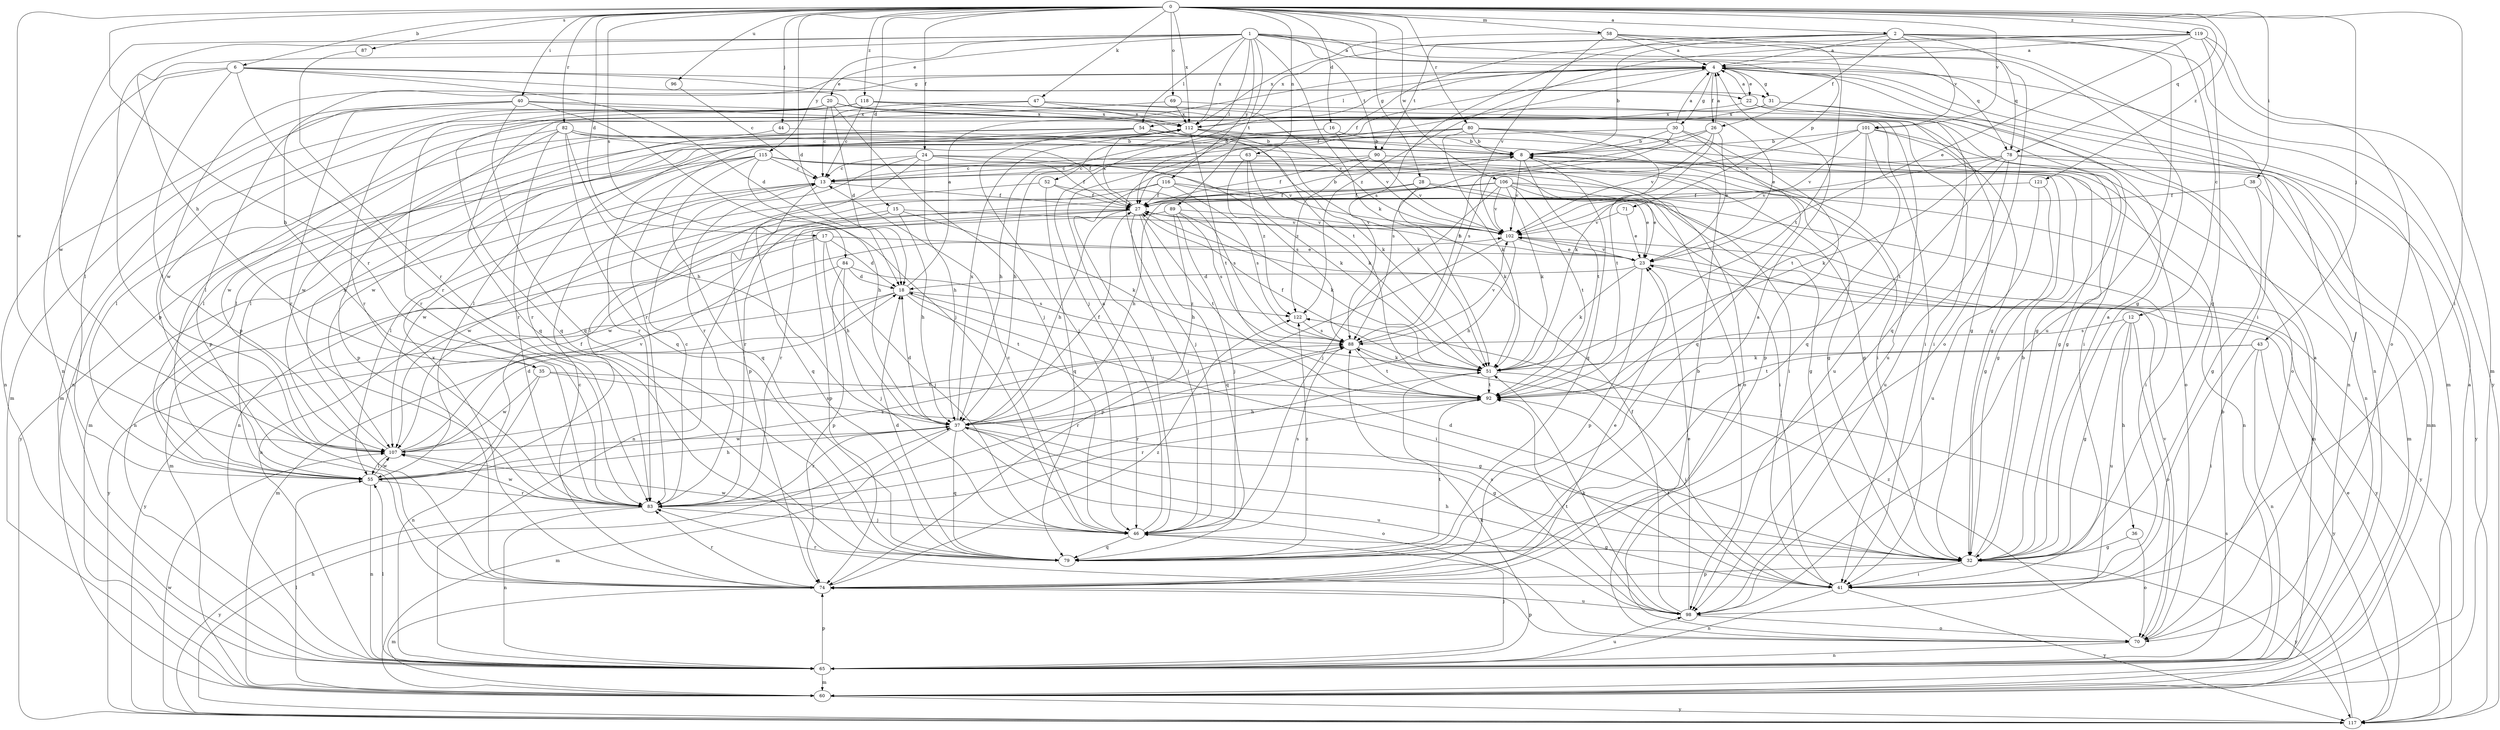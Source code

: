 strict digraph  {
0;
1;
2;
4;
6;
8;
12;
13;
15;
16;
17;
18;
20;
22;
23;
24;
26;
27;
28;
30;
31;
32;
35;
36;
37;
38;
40;
41;
43;
44;
46;
47;
51;
52;
54;
55;
58;
60;
63;
65;
69;
70;
71;
74;
78;
79;
80;
82;
83;
84;
87;
88;
89;
90;
92;
96;
98;
101;
102;
106;
107;
112;
115;
116;
117;
118;
119;
121;
122;
0 -> 2  [label=a];
0 -> 6  [label=b];
0 -> 15  [label=d];
0 -> 16  [label=d];
0 -> 17  [label=d];
0 -> 18  [label=d];
0 -> 24  [label=f];
0 -> 28  [label=g];
0 -> 38  [label=i];
0 -> 40  [label=i];
0 -> 41  [label=i];
0 -> 43  [label=j];
0 -> 44  [label=j];
0 -> 47  [label=k];
0 -> 58  [label=m];
0 -> 63  [label=n];
0 -> 69  [label=o];
0 -> 78  [label=q];
0 -> 80  [label=r];
0 -> 82  [label=r];
0 -> 83  [label=r];
0 -> 84  [label=s];
0 -> 87  [label=s];
0 -> 96  [label=u];
0 -> 101  [label=v];
0 -> 106  [label=w];
0 -> 107  [label=w];
0 -> 112  [label=x];
0 -> 118  [label=z];
0 -> 119  [label=z];
0 -> 121  [label=z];
1 -> 4  [label=a];
1 -> 20  [label=e];
1 -> 35  [label=h];
1 -> 51  [label=k];
1 -> 52  [label=l];
1 -> 54  [label=l];
1 -> 70  [label=o];
1 -> 71  [label=p];
1 -> 74  [label=p];
1 -> 78  [label=q];
1 -> 89  [label=t];
1 -> 90  [label=t];
1 -> 107  [label=w];
1 -> 112  [label=x];
1 -> 115  [label=y];
1 -> 116  [label=y];
2 -> 4  [label=a];
2 -> 8  [label=b];
2 -> 12  [label=c];
2 -> 26  [label=f];
2 -> 78  [label=q];
2 -> 88  [label=s];
2 -> 90  [label=t];
2 -> 98  [label=u];
2 -> 101  [label=v];
2 -> 112  [label=x];
2 -> 117  [label=y];
4 -> 22  [label=e];
4 -> 26  [label=f];
4 -> 27  [label=f];
4 -> 30  [label=g];
4 -> 31  [label=g];
4 -> 35  [label=h];
4 -> 46  [label=j];
4 -> 54  [label=l];
4 -> 55  [label=l];
4 -> 60  [label=m];
4 -> 65  [label=n];
6 -> 18  [label=d];
6 -> 22  [label=e];
6 -> 31  [label=g];
6 -> 55  [label=l];
6 -> 65  [label=n];
6 -> 74  [label=p];
6 -> 83  [label=r];
6 -> 92  [label=t];
8 -> 13  [label=c];
8 -> 46  [label=j];
8 -> 79  [label=q];
8 -> 92  [label=t];
8 -> 102  [label=v];
12 -> 32  [label=g];
12 -> 36  [label=h];
12 -> 70  [label=o];
12 -> 88  [label=s];
12 -> 98  [label=u];
13 -> 27  [label=f];
13 -> 55  [label=l];
13 -> 65  [label=n];
13 -> 79  [label=q];
15 -> 37  [label=h];
15 -> 51  [label=k];
15 -> 65  [label=n];
15 -> 102  [label=v];
15 -> 107  [label=w];
16 -> 8  [label=b];
16 -> 37  [label=h];
16 -> 55  [label=l];
16 -> 102  [label=v];
17 -> 18  [label=d];
17 -> 23  [label=e];
17 -> 37  [label=h];
17 -> 46  [label=j];
17 -> 60  [label=m];
17 -> 65  [label=n];
18 -> 4  [label=a];
18 -> 41  [label=i];
18 -> 60  [label=m];
18 -> 92  [label=t];
18 -> 117  [label=y];
18 -> 122  [label=z];
20 -> 13  [label=c];
20 -> 18  [label=d];
20 -> 46  [label=j];
20 -> 60  [label=m];
20 -> 83  [label=r];
20 -> 98  [label=u];
20 -> 112  [label=x];
22 -> 4  [label=a];
22 -> 41  [label=i];
22 -> 79  [label=q];
22 -> 112  [label=x];
23 -> 18  [label=d];
23 -> 27  [label=f];
23 -> 51  [label=k];
23 -> 74  [label=p];
23 -> 102  [label=v];
23 -> 117  [label=y];
24 -> 13  [label=c];
24 -> 27  [label=f];
24 -> 37  [label=h];
24 -> 51  [label=k];
24 -> 74  [label=p];
24 -> 83  [label=r];
24 -> 98  [label=u];
26 -> 4  [label=a];
26 -> 8  [label=b];
26 -> 23  [label=e];
26 -> 51  [label=k];
26 -> 88  [label=s];
26 -> 102  [label=v];
27 -> 8  [label=b];
27 -> 37  [label=h];
27 -> 46  [label=j];
27 -> 74  [label=p];
27 -> 79  [label=q];
27 -> 83  [label=r];
27 -> 92  [label=t];
27 -> 102  [label=v];
27 -> 112  [label=x];
28 -> 27  [label=f];
28 -> 32  [label=g];
28 -> 51  [label=k];
28 -> 60  [label=m];
28 -> 83  [label=r];
30 -> 4  [label=a];
30 -> 8  [label=b];
30 -> 74  [label=p];
30 -> 79  [label=q];
30 -> 83  [label=r];
30 -> 88  [label=s];
31 -> 55  [label=l];
31 -> 65  [label=n];
31 -> 70  [label=o];
31 -> 112  [label=x];
32 -> 4  [label=a];
32 -> 8  [label=b];
32 -> 18  [label=d];
32 -> 41  [label=i];
32 -> 74  [label=p];
32 -> 117  [label=y];
35 -> 32  [label=g];
35 -> 65  [label=n];
35 -> 92  [label=t];
35 -> 107  [label=w];
36 -> 32  [label=g];
36 -> 70  [label=o];
37 -> 18  [label=d];
37 -> 27  [label=f];
37 -> 32  [label=g];
37 -> 60  [label=m];
37 -> 70  [label=o];
37 -> 79  [label=q];
37 -> 83  [label=r];
37 -> 98  [label=u];
37 -> 107  [label=w];
37 -> 112  [label=x];
38 -> 27  [label=f];
38 -> 32  [label=g];
38 -> 60  [label=m];
40 -> 41  [label=i];
40 -> 46  [label=j];
40 -> 65  [label=n];
40 -> 74  [label=p];
40 -> 79  [label=q];
40 -> 83  [label=r];
40 -> 112  [label=x];
41 -> 37  [label=h];
41 -> 65  [label=n];
41 -> 83  [label=r];
41 -> 92  [label=t];
41 -> 117  [label=y];
43 -> 41  [label=i];
43 -> 51  [label=k];
43 -> 65  [label=n];
43 -> 92  [label=t];
43 -> 117  [label=y];
44 -> 8  [label=b];
44 -> 55  [label=l];
46 -> 4  [label=a];
46 -> 13  [label=c];
46 -> 32  [label=g];
46 -> 79  [label=q];
46 -> 88  [label=s];
46 -> 107  [label=w];
47 -> 32  [label=g];
47 -> 65  [label=n];
47 -> 79  [label=q];
47 -> 102  [label=v];
47 -> 112  [label=x];
51 -> 27  [label=f];
51 -> 41  [label=i];
51 -> 83  [label=r];
51 -> 92  [label=t];
52 -> 27  [label=f];
52 -> 79  [label=q];
52 -> 88  [label=s];
52 -> 107  [label=w];
54 -> 8  [label=b];
54 -> 41  [label=i];
54 -> 46  [label=j];
54 -> 51  [label=k];
54 -> 55  [label=l];
54 -> 83  [label=r];
54 -> 107  [label=w];
55 -> 27  [label=f];
55 -> 37  [label=h];
55 -> 65  [label=n];
55 -> 83  [label=r];
55 -> 88  [label=s];
55 -> 107  [label=w];
58 -> 4  [label=a];
58 -> 32  [label=g];
58 -> 41  [label=i];
58 -> 92  [label=t];
58 -> 102  [label=v];
58 -> 112  [label=x];
60 -> 4  [label=a];
60 -> 55  [label=l];
60 -> 117  [label=y];
63 -> 13  [label=c];
63 -> 32  [label=g];
63 -> 51  [label=k];
63 -> 88  [label=s];
63 -> 122  [label=z];
65 -> 8  [label=b];
65 -> 46  [label=j];
65 -> 51  [label=k];
65 -> 55  [label=l];
65 -> 60  [label=m];
65 -> 74  [label=p];
65 -> 98  [label=u];
69 -> 32  [label=g];
69 -> 107  [label=w];
69 -> 112  [label=x];
70 -> 4  [label=a];
70 -> 65  [label=n];
70 -> 74  [label=p];
70 -> 102  [label=v];
70 -> 122  [label=z];
71 -> 23  [label=e];
71 -> 102  [label=v];
74 -> 8  [label=b];
74 -> 13  [label=c];
74 -> 23  [label=e];
74 -> 60  [label=m];
74 -> 83  [label=r];
74 -> 98  [label=u];
74 -> 112  [label=x];
74 -> 122  [label=z];
78 -> 13  [label=c];
78 -> 51  [label=k];
78 -> 60  [label=m];
78 -> 92  [label=t];
78 -> 98  [label=u];
78 -> 102  [label=v];
78 -> 117  [label=y];
79 -> 4  [label=a];
79 -> 18  [label=d];
79 -> 92  [label=t];
79 -> 122  [label=z];
80 -> 8  [label=b];
80 -> 37  [label=h];
80 -> 51  [label=k];
80 -> 55  [label=l];
80 -> 70  [label=o];
80 -> 92  [label=t];
80 -> 98  [label=u];
80 -> 107  [label=w];
82 -> 8  [label=b];
82 -> 27  [label=f];
82 -> 37  [label=h];
82 -> 70  [label=o];
82 -> 74  [label=p];
82 -> 79  [label=q];
82 -> 83  [label=r];
82 -> 107  [label=w];
83 -> 13  [label=c];
83 -> 46  [label=j];
83 -> 65  [label=n];
83 -> 107  [label=w];
83 -> 117  [label=y];
84 -> 18  [label=d];
84 -> 46  [label=j];
84 -> 74  [label=p];
84 -> 88  [label=s];
84 -> 117  [label=y];
87 -> 83  [label=r];
88 -> 51  [label=k];
88 -> 83  [label=r];
88 -> 92  [label=t];
88 -> 102  [label=v];
89 -> 37  [label=h];
89 -> 46  [label=j];
89 -> 51  [label=k];
89 -> 88  [label=s];
89 -> 102  [label=v];
89 -> 107  [label=w];
90 -> 13  [label=c];
90 -> 27  [label=f];
90 -> 32  [label=g];
90 -> 60  [label=m];
90 -> 102  [label=v];
90 -> 122  [label=z];
92 -> 37  [label=h];
92 -> 83  [label=r];
96 -> 13  [label=c];
98 -> 23  [label=e];
98 -> 27  [label=f];
98 -> 51  [label=k];
98 -> 70  [label=o];
98 -> 88  [label=s];
98 -> 92  [label=t];
101 -> 8  [label=b];
101 -> 32  [label=g];
101 -> 65  [label=n];
101 -> 79  [label=q];
101 -> 88  [label=s];
101 -> 92  [label=t];
101 -> 102  [label=v];
102 -> 23  [label=e];
102 -> 37  [label=h];
102 -> 74  [label=p];
102 -> 117  [label=y];
106 -> 23  [label=e];
106 -> 27  [label=f];
106 -> 37  [label=h];
106 -> 41  [label=i];
106 -> 46  [label=j];
106 -> 51  [label=k];
106 -> 55  [label=l];
106 -> 65  [label=n];
106 -> 92  [label=t];
106 -> 102  [label=v];
107 -> 18  [label=d];
107 -> 55  [label=l];
107 -> 88  [label=s];
107 -> 102  [label=v];
107 -> 112  [label=x];
112 -> 8  [label=b];
112 -> 32  [label=g];
112 -> 51  [label=k];
112 -> 55  [label=l];
112 -> 92  [label=t];
115 -> 13  [label=c];
115 -> 32  [label=g];
115 -> 37  [label=h];
115 -> 41  [label=i];
115 -> 60  [label=m];
115 -> 79  [label=q];
115 -> 83  [label=r];
115 -> 102  [label=v];
115 -> 117  [label=y];
116 -> 23  [label=e];
116 -> 27  [label=f];
116 -> 41  [label=i];
116 -> 46  [label=j];
116 -> 65  [label=n];
116 -> 88  [label=s];
117 -> 23  [label=e];
117 -> 37  [label=h];
117 -> 88  [label=s];
117 -> 107  [label=w];
118 -> 13  [label=c];
118 -> 23  [label=e];
118 -> 32  [label=g];
118 -> 41  [label=i];
118 -> 60  [label=m];
118 -> 79  [label=q];
118 -> 83  [label=r];
118 -> 112  [label=x];
119 -> 4  [label=a];
119 -> 23  [label=e];
119 -> 27  [label=f];
119 -> 32  [label=g];
119 -> 60  [label=m];
119 -> 70  [label=o];
119 -> 122  [label=z];
121 -> 27  [label=f];
121 -> 32  [label=g];
121 -> 98  [label=u];
122 -> 88  [label=s];
}
